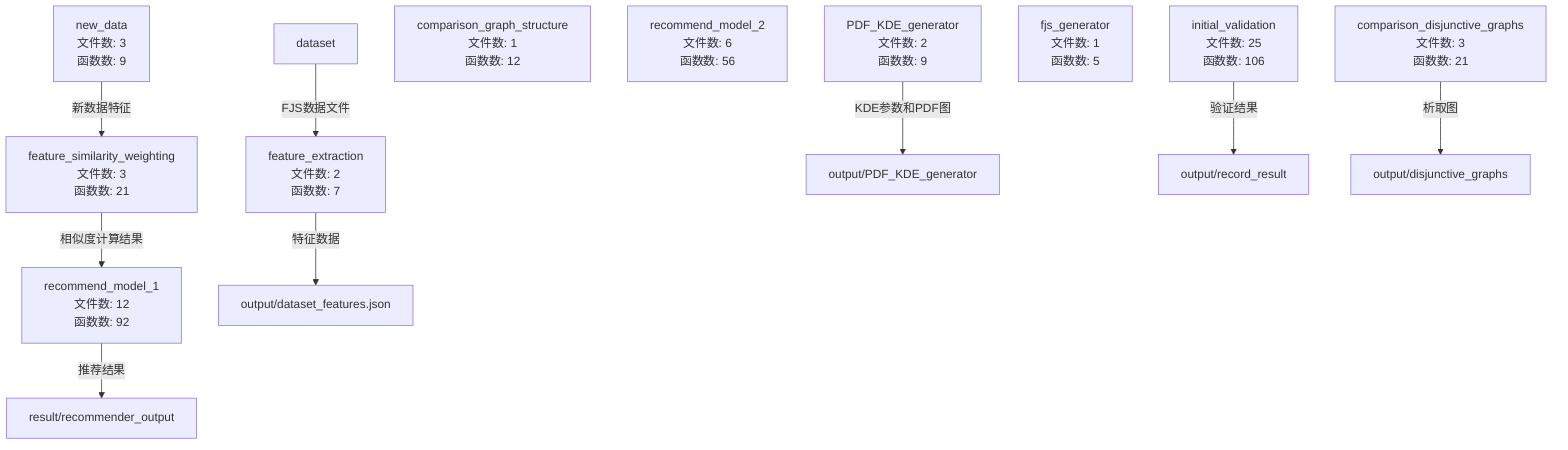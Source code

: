 graph TB
    module_feature_extraction[feature_extraction<br/>文件数: 2<br/>函数数: 7]
    module_initial_validation[initial_validation<br/>文件数: 25<br/>函数数: 106]
    module_comparison_disjunctive_graphs[comparison_disjunctive_graphs<br/>文件数: 3<br/>函数数: 21]
    module_comparison_graph_structure[comparison_graph_structure<br/>文件数: 1<br/>函数数: 12]
    module_recommend_model_1[recommend_model_1<br/>文件数: 12<br/>函数数: 92]
    module_recommend_model_2[recommend_model_2<br/>文件数: 6<br/>函数数: 56]
    module_new_data[new_data<br/>文件数: 3<br/>函数数: 9]
    module_fjs_generator[fjs_generator<br/>文件数: 1<br/>函数数: 5]
    module_PDF_KDE_generator[PDF_KDE_generator<br/>文件数: 2<br/>函数数: 9]
    module_feature_similarity_weighting[feature_similarity_weighting<br/>文件数: 3<br/>函数数: 21]
    dataset -->|FJS数据文件| module_feature_extraction
    module_feature_extraction -->|特征数据| output/dataset_features.json
    module_PDF_KDE_generator -->|KDE参数和PDF图| output/PDF_KDE_generator
    module_initial_validation -->|验证结果| output/record_result
    module_comparison_disjunctive_graphs -->|析取图| output/disjunctive_graphs
    module_new_data -->|新数据特征| module_feature_similarity_weighting
    module_feature_similarity_weighting -->|相似度计算结果| module_recommend_model_1
    module_recommend_model_1 -->|推荐结果| result/recommender_output